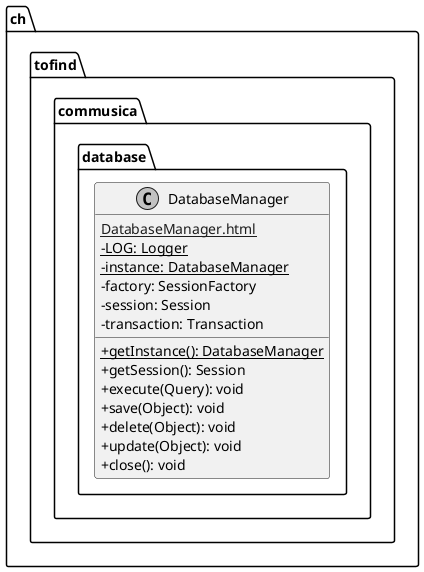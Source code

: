 @startuml

    skinparam monochrome true
    skinparam classAttributeIconSize 0
    
    namespace ch.tofind.commusica.database {

        class DatabaseManager {
            [[DatabaseManager.html]]
            {static} -LOG: Logger
            {static} -instance: DatabaseManager
            -factory: SessionFactory
            -session: Session
            -transaction: Transaction
            {static} +getInstance(): DatabaseManager
            +getSession(): Session
            +execute(Query): void
            +save(Object): void
            +delete(Object): void
            +update(Object): void
            +close(): void
        }

    }

@enduml
